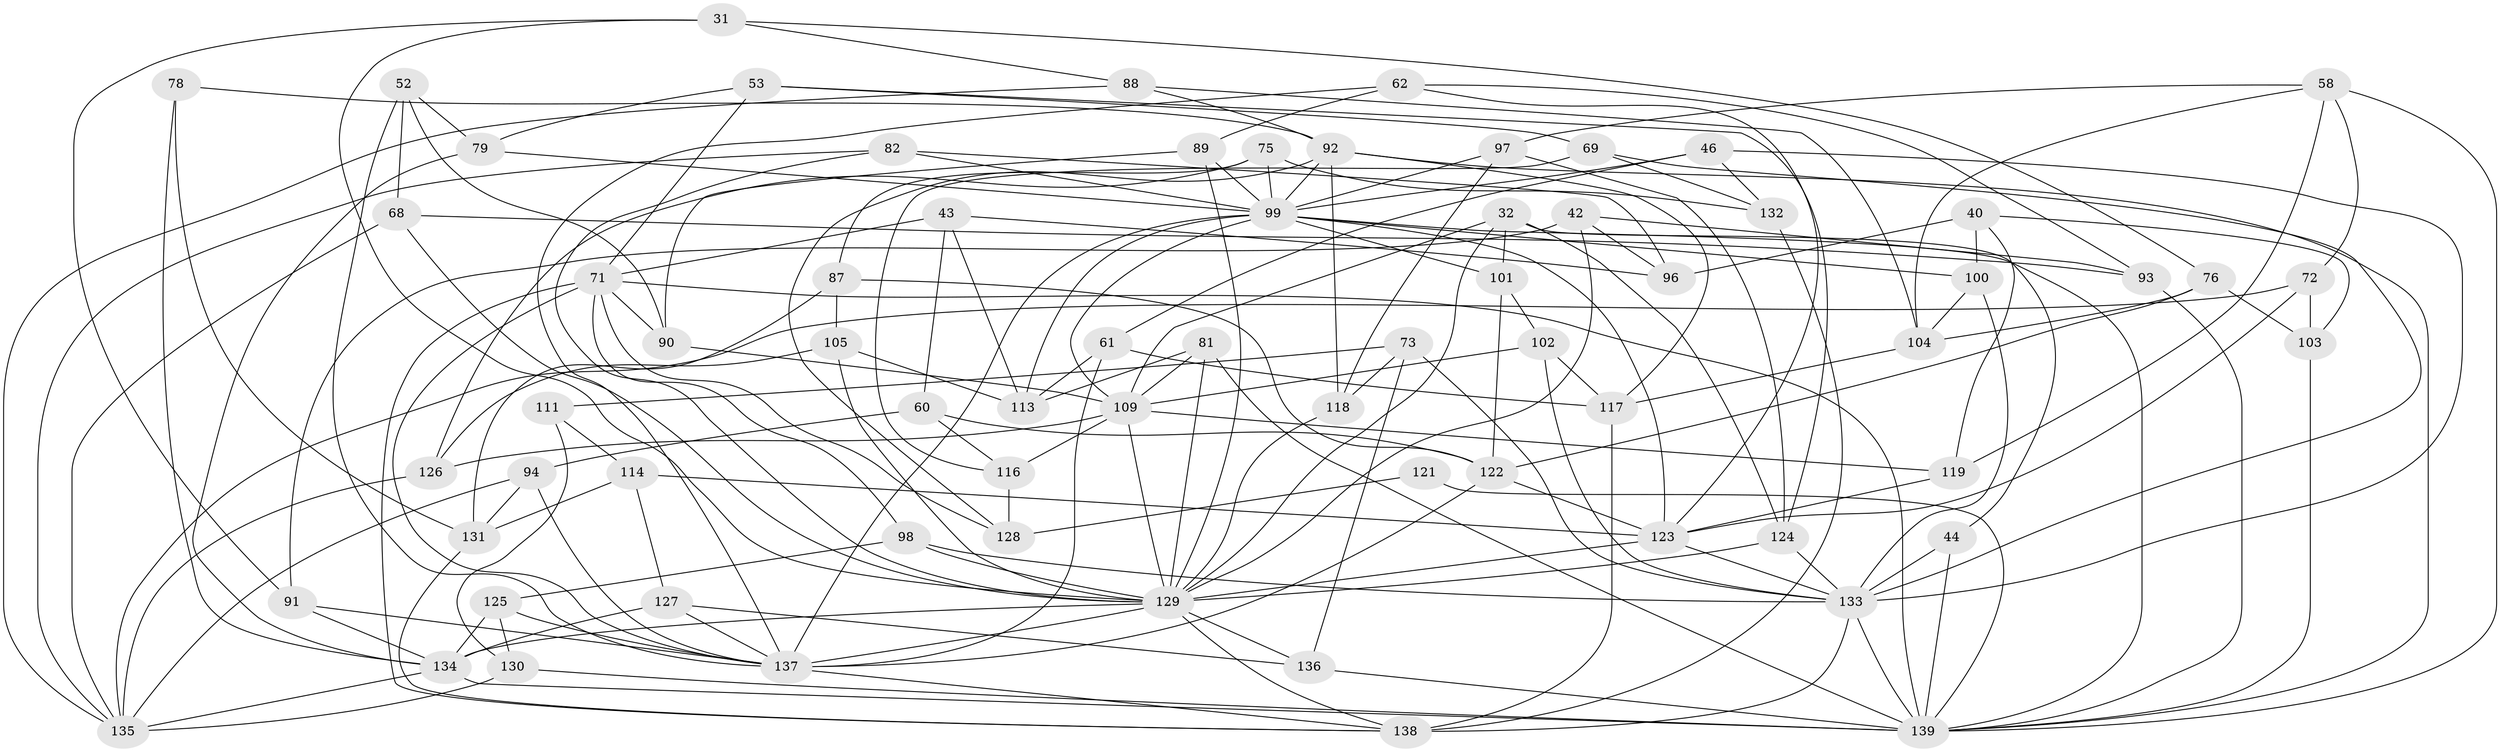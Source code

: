 // original degree distribution, {4: 1.0}
// Generated by graph-tools (version 1.1) at 2025/59/03/09/25 04:59:22]
// undirected, 69 vertices, 177 edges
graph export_dot {
graph [start="1"]
  node [color=gray90,style=filled];
  31;
  32 [super="+15"];
  40;
  42;
  43;
  44;
  46;
  52;
  53;
  58 [super="+56"];
  60;
  61;
  62;
  68;
  69;
  71 [super="+65"];
  72;
  73 [super="+27"];
  75;
  76;
  78;
  79;
  81 [super="+6"];
  82;
  87;
  88;
  89;
  90;
  91 [super="+70"];
  92 [super="+9+57"];
  93;
  94;
  96;
  97;
  98;
  99 [super="+1+38+85"];
  100;
  101;
  102;
  103;
  104 [super="+26"];
  105;
  109 [super="+28+86+106"];
  111;
  113 [super="+47"];
  114;
  116;
  117 [super="+77+41"];
  118;
  119;
  121;
  122 [super="+30"];
  123 [super="+50"];
  124 [super="+120"];
  125;
  126;
  127;
  128 [super="+115"];
  129 [super="+80+22+34+64"];
  130;
  131 [super="+21"];
  132;
  133 [super="+112"];
  134 [super="+107"];
  135 [super="+14+63"];
  136 [super="+84"];
  137 [super="+67+55+74"];
  138 [super="+18+108+24"];
  139 [super="+29+36+54+66"];
  31 -- 76;
  31 -- 88;
  31 -- 129;
  31 -- 91;
  32 -- 44 [weight=2];
  32 -- 124;
  32 -- 101;
  32 -- 129;
  32 -- 109;
  40 -- 103;
  40 -- 96;
  40 -- 100;
  40 -- 119;
  42 -- 96;
  42 -- 91;
  42 -- 93;
  42 -- 129;
  43 -- 71;
  43 -- 60;
  43 -- 96;
  43 -- 113;
  44 -- 139;
  44 -- 133;
  46 -- 132;
  46 -- 61;
  46 -- 99;
  46 -- 133;
  52 -- 79;
  52 -- 68;
  52 -- 90;
  52 -- 137;
  53 -- 69;
  53 -- 79;
  53 -- 71;
  53 -- 124;
  58 -- 97;
  58 -- 104 [weight=2];
  58 -- 119;
  58 -- 72;
  58 -- 139;
  60 -- 94;
  60 -- 116;
  60 -- 122;
  61 -- 113;
  61 -- 117;
  61 -- 137;
  62 -- 93;
  62 -- 89;
  62 -- 123;
  62 -- 137;
  68 -- 93;
  68 -- 135;
  68 -- 129;
  69 -- 132;
  69 -- 116;
  69 -- 133;
  71 -- 90;
  71 -- 128;
  71 -- 98;
  71 -- 138;
  71 -- 137;
  71 -- 139;
  72 -- 103;
  72 -- 135;
  72 -- 123;
  73 -- 118;
  73 -- 111 [weight=2];
  73 -- 136;
  73 -- 133 [weight=2];
  75 -- 126;
  75 -- 87;
  75 -- 132;
  75 -- 99;
  76 -- 103;
  76 -- 104;
  76 -- 122;
  78 -- 134;
  78 -- 131 [weight=2];
  78 -- 92;
  79 -- 134;
  79 -- 99;
  81 -- 113 [weight=2];
  81 -- 109;
  81 -- 129 [weight=2];
  81 -- 139;
  82 -- 96;
  82 -- 135;
  82 -- 129;
  82 -- 99;
  87 -- 131;
  87 -- 105;
  87 -- 122;
  88 -- 135;
  88 -- 104;
  88 -- 92;
  89 -- 90;
  89 -- 129;
  89 -- 99;
  90 -- 109;
  91 -- 137 [weight=2];
  91 -- 134 [weight=2];
  92 -- 117 [weight=2];
  92 -- 128 [weight=2];
  92 -- 99;
  92 -- 118;
  92 -- 139 [weight=2];
  93 -- 139;
  94 -- 131;
  94 -- 135;
  94 -- 137;
  97 -- 124;
  97 -- 118;
  97 -- 99;
  98 -- 125;
  98 -- 133;
  98 -- 129;
  99 -- 113;
  99 -- 100;
  99 -- 137 [weight=2];
  99 -- 101;
  99 -- 123 [weight=3];
  99 -- 109 [weight=2];
  99 -- 139;
  100 -- 104;
  100 -- 133;
  101 -- 102;
  101 -- 122;
  102 -- 117;
  102 -- 109;
  102 -- 133;
  103 -- 139;
  104 -- 117;
  105 -- 113;
  105 -- 126;
  105 -- 129;
  109 -- 119;
  109 -- 129;
  109 -- 126;
  109 -- 116;
  111 -- 114;
  111 -- 130;
  114 -- 127;
  114 -- 123;
  114 -- 131;
  116 -- 128;
  117 -- 138 [weight=3];
  118 -- 129;
  119 -- 123;
  121 -- 128 [weight=2];
  121 -- 139 [weight=2];
  122 -- 137;
  122 -- 123;
  123 -- 129 [weight=3];
  123 -- 133;
  124 -- 133 [weight=2];
  124 -- 129;
  125 -- 130;
  125 -- 137;
  125 -- 134;
  126 -- 135;
  127 -- 137;
  127 -- 136;
  127 -- 134;
  129 -- 136 [weight=2];
  129 -- 138;
  129 -- 137 [weight=4];
  129 -- 134;
  130 -- 135;
  130 -- 139;
  131 -- 138;
  132 -- 138;
  133 -- 139 [weight=2];
  133 -- 138;
  134 -- 135;
  134 -- 139 [weight=2];
  136 -- 139 [weight=2];
  137 -- 138 [weight=2];
}
